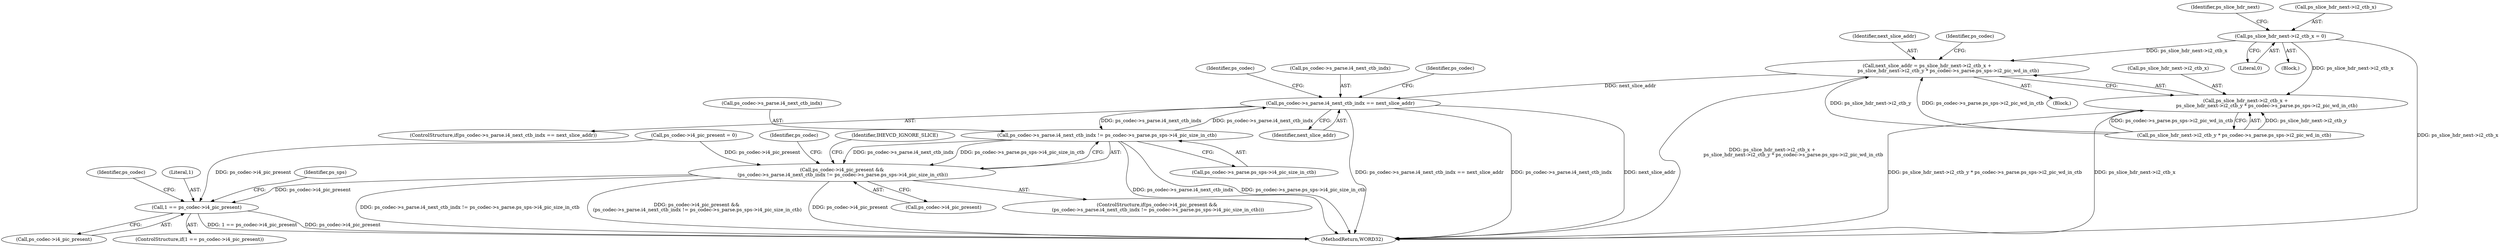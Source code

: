 digraph "0_Android_a33f6725d7e9f92330f995ce2dcf4faa33f6433f@pointer" {
"1001051" [label="(Call,ps_slice_hdr_next->i2_ctb_x = 0)"];
"1000816" [label="(Call,next_slice_addr = ps_slice_hdr_next->i2_ctb_x +\n                            ps_slice_hdr_next->i2_ctb_y * ps_codec->s_parse.ps_sps->i2_pic_wd_in_ctb)"];
"1000834" [label="(Call,ps_codec->s_parse.i4_next_ctb_indx == next_slice_addr)"];
"1000981" [label="(Call,ps_codec->s_parse.i4_next_ctb_indx != ps_codec->s_parse.ps_sps->i4_pic_size_in_ctb)"];
"1000977" [label="(Call,ps_codec->i4_pic_present &&\n (ps_codec->s_parse.i4_next_ctb_indx != ps_codec->s_parse.ps_sps->i4_pic_size_in_ctb))"];
"1001238" [label="(Call,1 == ps_codec->i4_pic_present)"];
"1000818" [label="(Call,ps_slice_hdr_next->i2_ctb_x +\n                            ps_slice_hdr_next->i2_ctb_y * ps_codec->s_parse.ps_sps->i2_pic_wd_in_ctb)"];
"1000818" [label="(Call,ps_slice_hdr_next->i2_ctb_x +\n                            ps_slice_hdr_next->i2_ctb_y * ps_codec->s_parse.ps_sps->i2_pic_wd_in_ctb)"];
"1000840" [label="(Identifier,next_slice_addr)"];
"1000833" [label="(ControlStructure,if(ps_codec->s_parse.i4_next_ctb_indx == next_slice_addr))"];
"1001000" [label="(Identifier,ps_codec)"];
"1000978" [label="(Call,ps_codec->i4_pic_present)"];
"1001055" [label="(Literal,0)"];
"1001009" [label="(Block,)"];
"1000848" [label="(Identifier,ps_codec)"];
"1000817" [label="(Identifier,next_slice_addr)"];
"1001058" [label="(Identifier,ps_slice_hdr_next)"];
"1001051" [label="(Call,ps_slice_hdr_next->i2_ctb_x = 0)"];
"1001052" [label="(Call,ps_slice_hdr_next->i2_ctb_x)"];
"1001247" [label="(Identifier,ps_sps)"];
"1001240" [label="(Call,ps_codec->i4_pic_present)"];
"1000758" [label="(Call,ps_codec->i4_pic_present = 0)"];
"1000816" [label="(Call,next_slice_addr = ps_slice_hdr_next->i2_ctb_x +\n                            ps_slice_hdr_next->i2_ctb_y * ps_codec->s_parse.ps_sps->i2_pic_wd_in_ctb)"];
"1000822" [label="(Call,ps_slice_hdr_next->i2_ctb_y * ps_codec->s_parse.ps_sps->i2_pic_wd_in_ctb)"];
"1001824" [label="(Identifier,ps_codec)"];
"1001239" [label="(Literal,1)"];
"1001075" [label="(Identifier,IHEVCD_IGNORE_SLICE)"];
"1000837" [label="(Identifier,ps_codec)"];
"1000976" [label="(ControlStructure,if(ps_codec->i4_pic_present &&\n (ps_codec->s_parse.i4_next_ctb_indx != ps_codec->s_parse.ps_sps->i4_pic_size_in_ctb)))"];
"1000981" [label="(Call,ps_codec->s_parse.i4_next_ctb_indx != ps_codec->s_parse.ps_sps->i4_pic_size_in_ctb)"];
"1001906" [label="(MethodReturn,WORD32)"];
"1000977" [label="(Call,ps_codec->i4_pic_present &&\n (ps_codec->s_parse.i4_next_ctb_indx != ps_codec->s_parse.ps_sps->i4_pic_size_in_ctb))"];
"1000796" [label="(Block,)"];
"1000987" [label="(Call,ps_codec->s_parse.ps_sps->i4_pic_size_in_ctb)"];
"1000819" [label="(Call,ps_slice_hdr_next->i2_ctb_x)"];
"1001238" [label="(Call,1 == ps_codec->i4_pic_present)"];
"1000835" [label="(Call,ps_codec->s_parse.i4_next_ctb_indx)"];
"1000834" [label="(Call,ps_codec->s_parse.i4_next_ctb_indx == next_slice_addr)"];
"1001237" [label="(ControlStructure,if(1 == ps_codec->i4_pic_present))"];
"1000843" [label="(Identifier,ps_codec)"];
"1000982" [label="(Call,ps_codec->s_parse.i4_next_ctb_indx)"];
"1001051" -> "1001009"  [label="AST: "];
"1001051" -> "1001055"  [label="CFG: "];
"1001052" -> "1001051"  [label="AST: "];
"1001055" -> "1001051"  [label="AST: "];
"1001058" -> "1001051"  [label="CFG: "];
"1001051" -> "1001906"  [label="DDG: ps_slice_hdr_next->i2_ctb_x"];
"1001051" -> "1000816"  [label="DDG: ps_slice_hdr_next->i2_ctb_x"];
"1001051" -> "1000818"  [label="DDG: ps_slice_hdr_next->i2_ctb_x"];
"1000816" -> "1000796"  [label="AST: "];
"1000816" -> "1000818"  [label="CFG: "];
"1000817" -> "1000816"  [label="AST: "];
"1000818" -> "1000816"  [label="AST: "];
"1000837" -> "1000816"  [label="CFG: "];
"1000816" -> "1001906"  [label="DDG: ps_slice_hdr_next->i2_ctb_x +\n                            ps_slice_hdr_next->i2_ctb_y * ps_codec->s_parse.ps_sps->i2_pic_wd_in_ctb"];
"1000822" -> "1000816"  [label="DDG: ps_slice_hdr_next->i2_ctb_y"];
"1000822" -> "1000816"  [label="DDG: ps_codec->s_parse.ps_sps->i2_pic_wd_in_ctb"];
"1000816" -> "1000834"  [label="DDG: next_slice_addr"];
"1000834" -> "1000833"  [label="AST: "];
"1000834" -> "1000840"  [label="CFG: "];
"1000835" -> "1000834"  [label="AST: "];
"1000840" -> "1000834"  [label="AST: "];
"1000843" -> "1000834"  [label="CFG: "];
"1000848" -> "1000834"  [label="CFG: "];
"1000834" -> "1001906"  [label="DDG: ps_codec->s_parse.i4_next_ctb_indx == next_slice_addr"];
"1000834" -> "1001906"  [label="DDG: ps_codec->s_parse.i4_next_ctb_indx"];
"1000834" -> "1001906"  [label="DDG: next_slice_addr"];
"1000981" -> "1000834"  [label="DDG: ps_codec->s_parse.i4_next_ctb_indx"];
"1000834" -> "1000981"  [label="DDG: ps_codec->s_parse.i4_next_ctb_indx"];
"1000981" -> "1000977"  [label="AST: "];
"1000981" -> "1000987"  [label="CFG: "];
"1000982" -> "1000981"  [label="AST: "];
"1000987" -> "1000981"  [label="AST: "];
"1000977" -> "1000981"  [label="CFG: "];
"1000981" -> "1001906"  [label="DDG: ps_codec->s_parse.i4_next_ctb_indx"];
"1000981" -> "1001906"  [label="DDG: ps_codec->s_parse.ps_sps->i4_pic_size_in_ctb"];
"1000981" -> "1000977"  [label="DDG: ps_codec->s_parse.i4_next_ctb_indx"];
"1000981" -> "1000977"  [label="DDG: ps_codec->s_parse.ps_sps->i4_pic_size_in_ctb"];
"1000977" -> "1000976"  [label="AST: "];
"1000977" -> "1000978"  [label="CFG: "];
"1000978" -> "1000977"  [label="AST: "];
"1001000" -> "1000977"  [label="CFG: "];
"1001075" -> "1000977"  [label="CFG: "];
"1000977" -> "1001906"  [label="DDG: ps_codec->s_parse.i4_next_ctb_indx != ps_codec->s_parse.ps_sps->i4_pic_size_in_ctb"];
"1000977" -> "1001906"  [label="DDG: ps_codec->i4_pic_present &&\n (ps_codec->s_parse.i4_next_ctb_indx != ps_codec->s_parse.ps_sps->i4_pic_size_in_ctb)"];
"1000977" -> "1001906"  [label="DDG: ps_codec->i4_pic_present"];
"1000758" -> "1000977"  [label="DDG: ps_codec->i4_pic_present"];
"1000977" -> "1001238"  [label="DDG: ps_codec->i4_pic_present"];
"1001238" -> "1001237"  [label="AST: "];
"1001238" -> "1001240"  [label="CFG: "];
"1001239" -> "1001238"  [label="AST: "];
"1001240" -> "1001238"  [label="AST: "];
"1001247" -> "1001238"  [label="CFG: "];
"1001824" -> "1001238"  [label="CFG: "];
"1001238" -> "1001906"  [label="DDG: 1 == ps_codec->i4_pic_present"];
"1001238" -> "1001906"  [label="DDG: ps_codec->i4_pic_present"];
"1000758" -> "1001238"  [label="DDG: ps_codec->i4_pic_present"];
"1000818" -> "1000822"  [label="CFG: "];
"1000819" -> "1000818"  [label="AST: "];
"1000822" -> "1000818"  [label="AST: "];
"1000818" -> "1001906"  [label="DDG: ps_slice_hdr_next->i2_ctb_x"];
"1000818" -> "1001906"  [label="DDG: ps_slice_hdr_next->i2_ctb_y * ps_codec->s_parse.ps_sps->i2_pic_wd_in_ctb"];
"1000822" -> "1000818"  [label="DDG: ps_slice_hdr_next->i2_ctb_y"];
"1000822" -> "1000818"  [label="DDG: ps_codec->s_parse.ps_sps->i2_pic_wd_in_ctb"];
}
